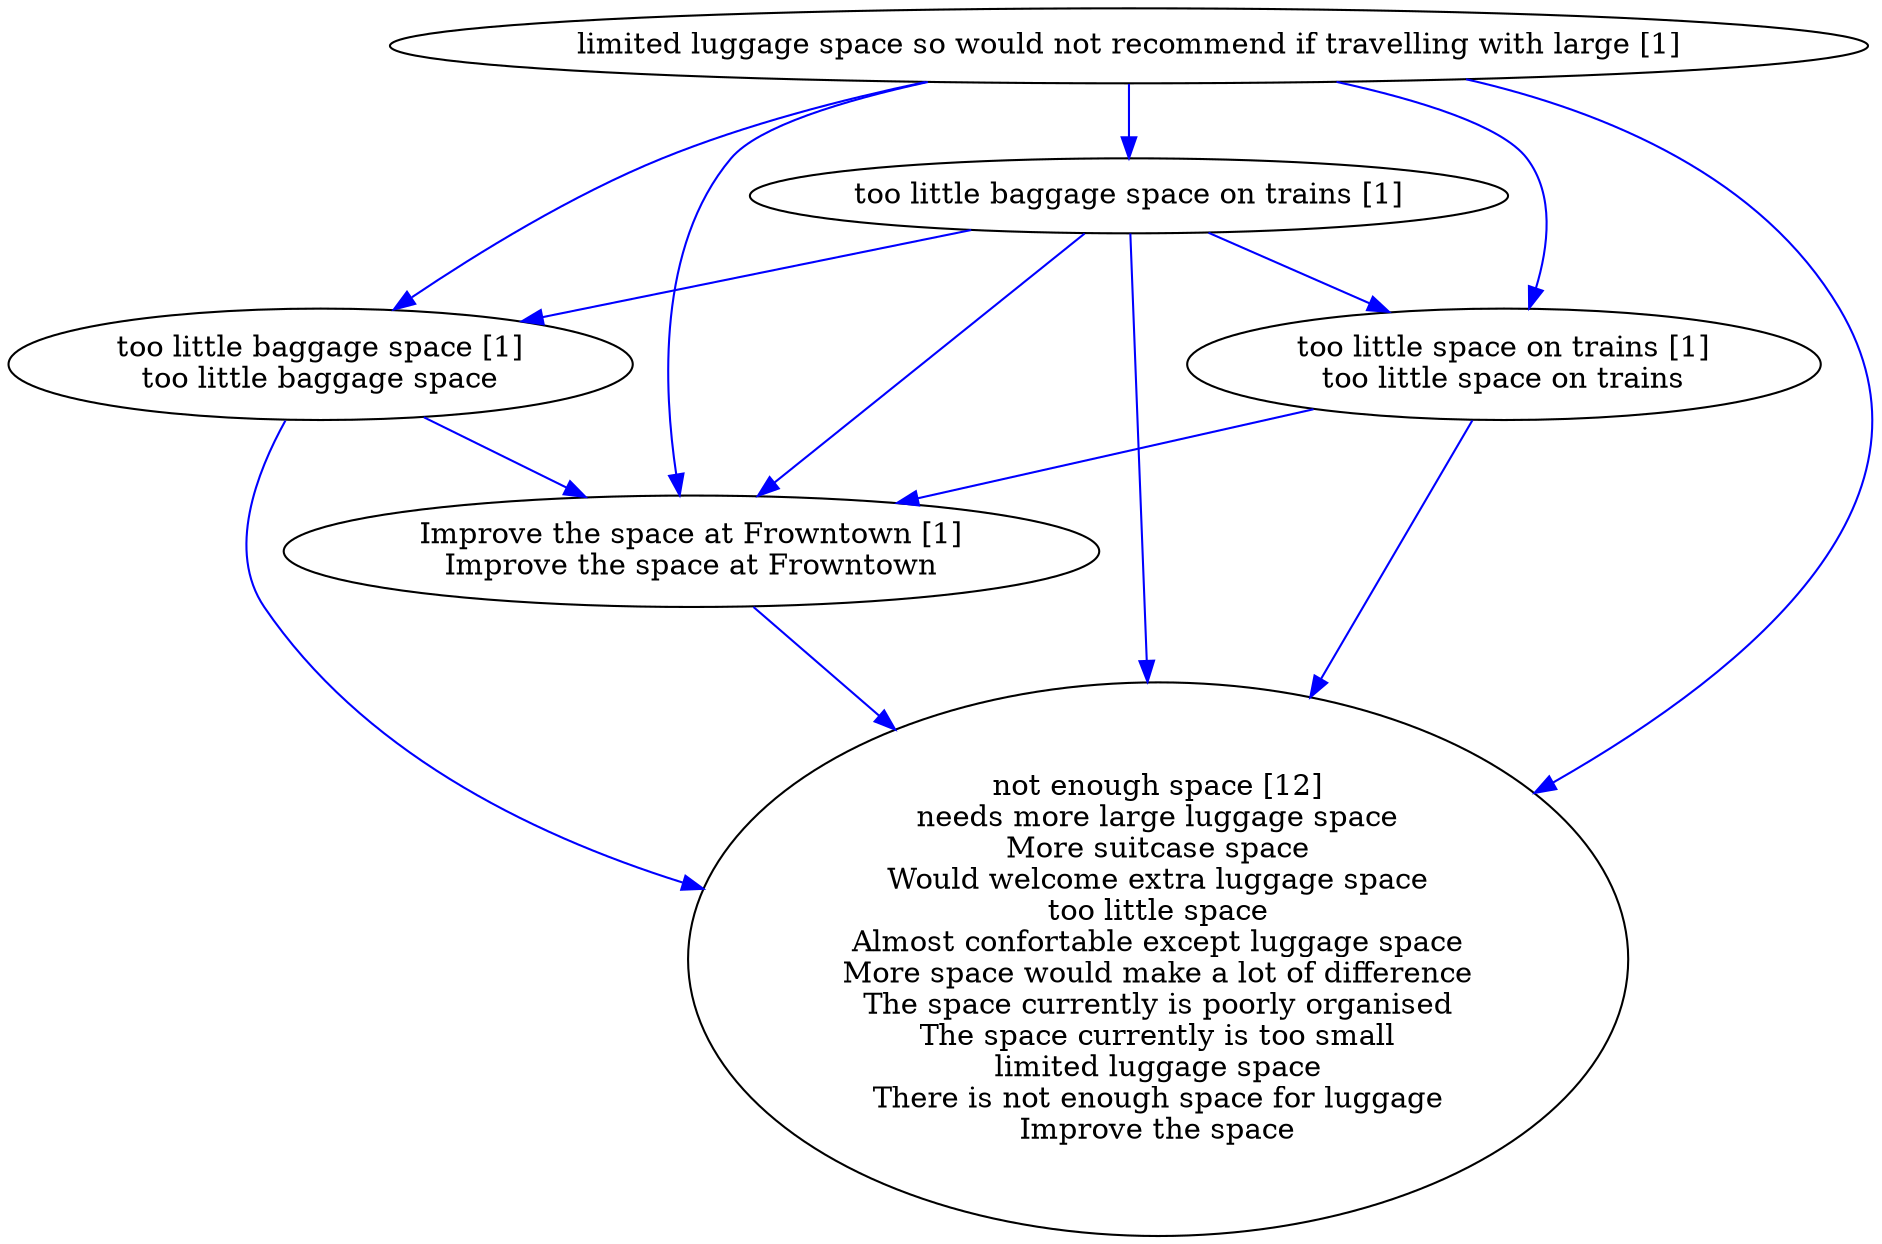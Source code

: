 digraph collapsedGraph {
"not enough space [12]\nneeds more large luggage space\nMore suitcase space\nWould welcome extra luggage space\ntoo little space\nAlmost confortable except luggage space\nMore space would make a lot of difference\nThe space currently is poorly organised\nThe space currently is too small\nlimited luggage space\nThere is not enough space for luggage\nImprove the space""Improve the space at Frowntown [1]\nImprove the space at Frowntown""limited luggage space so would not recommend if travelling with large [1]""too little baggage space on trains [1]""too little baggage space [1]\ntoo little baggage space""too little space on trains [1]\ntoo little space on trains""limited luggage space so would not recommend if travelling with large [1]" -> "too little baggage space [1]\ntoo little baggage space" [color=blue]
"limited luggage space so would not recommend if travelling with large [1]" -> "too little baggage space on trains [1]" [color=blue]
"Improve the space at Frowntown [1]\nImprove the space at Frowntown" -> "not enough space [12]\nneeds more large luggage space\nMore suitcase space\nWould welcome extra luggage space\ntoo little space\nAlmost confortable except luggage space\nMore space would make a lot of difference\nThe space currently is poorly organised\nThe space currently is too small\nlimited luggage space\nThere is not enough space for luggage\nImprove the space" [color=blue]
"limited luggage space so would not recommend if travelling with large [1]" -> "not enough space [12]\nneeds more large luggage space\nMore suitcase space\nWould welcome extra luggage space\ntoo little space\nAlmost confortable except luggage space\nMore space would make a lot of difference\nThe space currently is poorly organised\nThe space currently is too small\nlimited luggage space\nThere is not enough space for luggage\nImprove the space" [color=blue]
"too little baggage space [1]\ntoo little baggage space" -> "Improve the space at Frowntown [1]\nImprove the space at Frowntown" [color=blue]
"too little baggage space [1]\ntoo little baggage space" -> "not enough space [12]\nneeds more large luggage space\nMore suitcase space\nWould welcome extra luggage space\ntoo little space\nAlmost confortable except luggage space\nMore space would make a lot of difference\nThe space currently is poorly organised\nThe space currently is too small\nlimited luggage space\nThere is not enough space for luggage\nImprove the space" [color=blue]
"limited luggage space so would not recommend if travelling with large [1]" -> "Improve the space at Frowntown [1]\nImprove the space at Frowntown" [color=blue]
"too little baggage space on trains [1]" -> "not enough space [12]\nneeds more large luggage space\nMore suitcase space\nWould welcome extra luggage space\ntoo little space\nAlmost confortable except luggage space\nMore space would make a lot of difference\nThe space currently is poorly organised\nThe space currently is too small\nlimited luggage space\nThere is not enough space for luggage\nImprove the space" [color=blue]
"too little baggage space on trains [1]" -> "Improve the space at Frowntown [1]\nImprove the space at Frowntown" [color=blue]
"too little space on trains [1]\ntoo little space on trains" -> "not enough space [12]\nneeds more large luggage space\nMore suitcase space\nWould welcome extra luggage space\ntoo little space\nAlmost confortable except luggage space\nMore space would make a lot of difference\nThe space currently is poorly organised\nThe space currently is too small\nlimited luggage space\nThere is not enough space for luggage\nImprove the space" [color=blue]
"too little space on trains [1]\ntoo little space on trains" -> "Improve the space at Frowntown [1]\nImprove the space at Frowntown" [color=blue]
"too little baggage space on trains [1]" -> "too little baggage space [1]\ntoo little baggage space" [color=blue]
"too little baggage space on trains [1]" -> "too little space on trains [1]\ntoo little space on trains" [color=blue]
"limited luggage space so would not recommend if travelling with large [1]" -> "too little space on trains [1]\ntoo little space on trains" [color=blue]
}